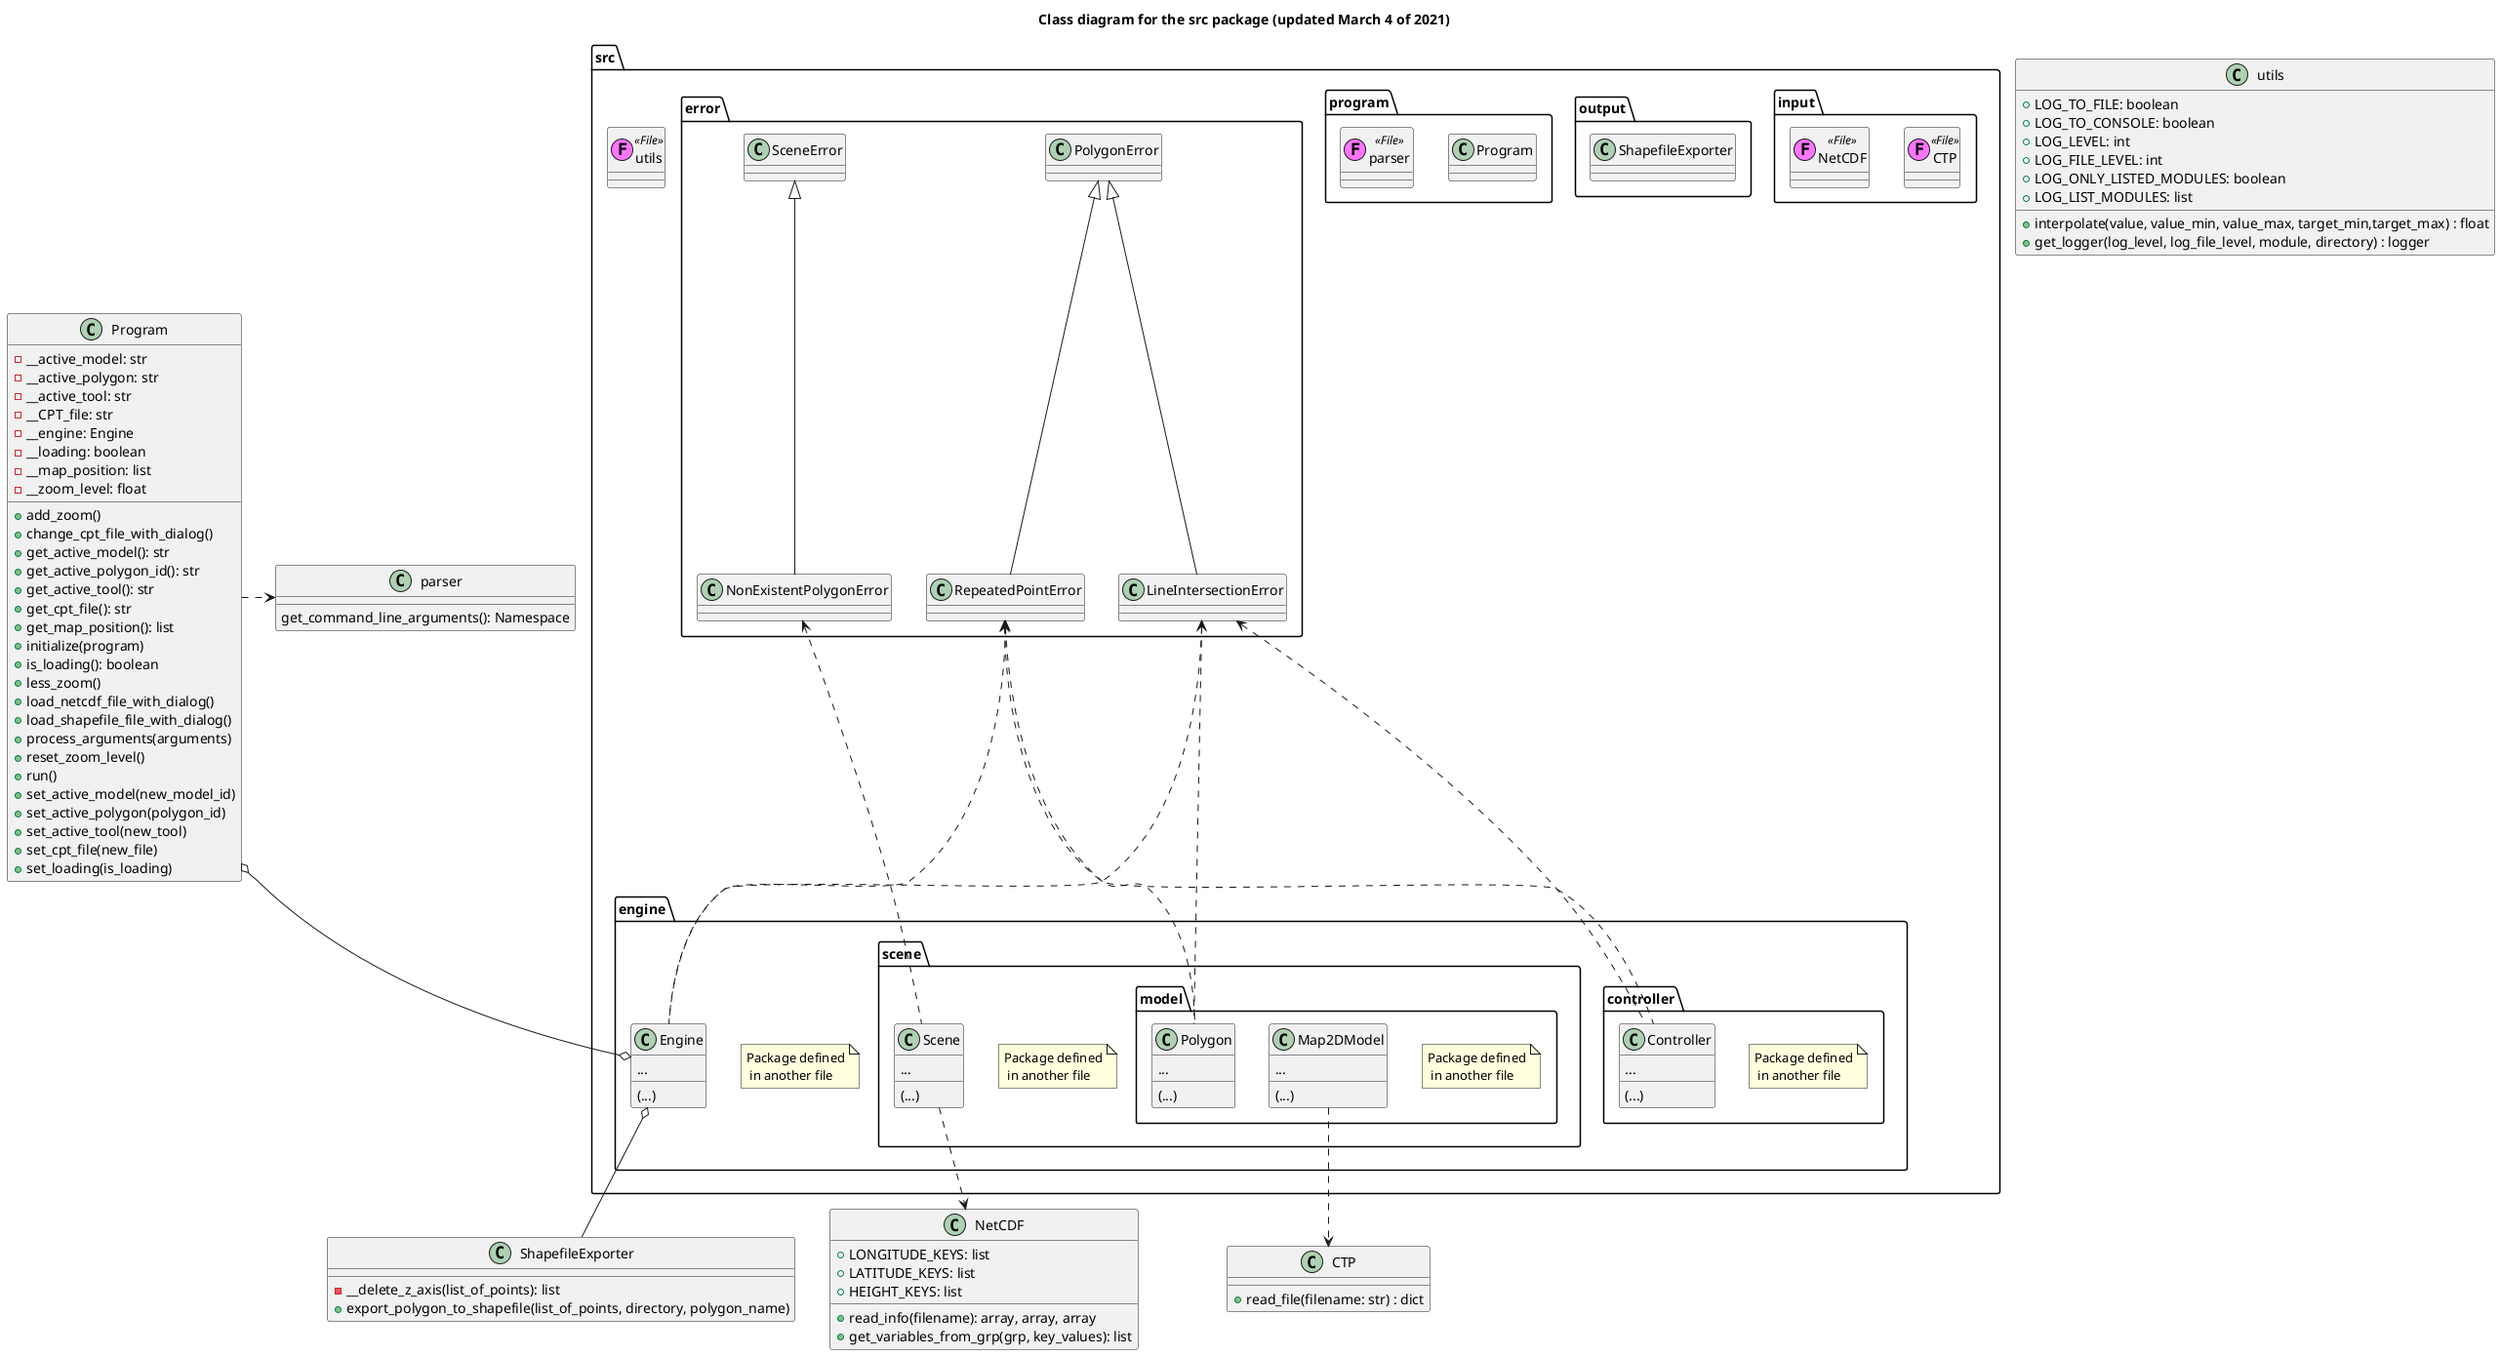 @startuml
'https://plantuml.com/class-diagram

title Class diagram for the src package (updated March 4 of 2021)

!$file = "(F,#ff75ff) File"

package src {

    class utils <<$file>>

    package input {
        class CTP <<$file>>
        class NetCDF <<$file>>
    }

    package output {
        class ShapefileExporter
    }

    package program {

        class Program
        class parser <<$file>>
    }

    package error {
        class PolygonError
        class RepeatedPointError
        class LineIntersectionError
        class NonExistentPolygonError
        class SceneError
    }

    package engine {
        note "Package defined\n in another file" as n

        class Engine {
            ...
            (...)
        }

        package controller {
            note "Package defined\n in another file" as n8
            class Controller {
                ...
                (...)
            }
        }

        package scene {
            note "Package defined\n in another file" as n6

            class Scene {
                ...
                (...)
            }

            package model {
                note "Package defined\n in another file" as n7

                class Map2DModel {
                    ...
                    (...)
                }

                class Polygon {
                    ...
                    (...)
                }

            }
        }

    }
}

class CTP {
    + read_file(filename: str) : dict
}

class ShapefileExporter {
    - __delete_z_axis(list_of_points): list
    + export_polygon_to_shapefile(list_of_points, directory, polygon_name)
}

class NetCDF {
    + LONGITUDE_KEYS: list
    + LATITUDE_KEYS: list
    + HEIGHT_KEYS: list

    + read_info(filename): array, array, array
    + get_variables_from_grp(grp, key_values): list
}

class utils {
    + LOG_TO_FILE: boolean
    + LOG_TO_CONSOLE: boolean
    + LOG_LEVEL: int
    + LOG_FILE_LEVEL: int
    + LOG_ONLY_LISTED_MODULES: boolean
    + LOG_LIST_MODULES: list

    + interpolate(value, value_min, value_max, target_min,target_max) : float
    + get_logger(log_level, log_file_level, module, directory) : logger
}

class Program {
    - __active_model: str
    - __active_polygon: str
    - __active_tool: str
    - __CPT_file: str
    - __engine: Engine
    - __loading: boolean
    - __map_position: list
    - __zoom_level: float

    + add_zoom()
    + change_cpt_file_with_dialog()
    + get_active_model(): str
    + get_active_polygon_id(): str
    + get_active_tool(): str
    + get_cpt_file(): str
    + get_map_position(): list
    + initialize(program)
    + is_loading(): boolean
    + less_zoom()
    + load_netcdf_file_with_dialog()
    + load_shapefile_file_with_dialog()
    + process_arguments(arguments)
    + reset_zoom_level()
    + run()
    + set_active_model(new_model_id)
    + set_active_polygon(polygon_id)
    + set_active_tool(new_tool)
    + set_cpt_file(new_file)
    + set_loading(is_loading)
}

class parser {
    get_command_line_arguments(): Namespace
}

Program o--o Engine

Program .> parser

Engine -u.> LineIntersectionError
Engine -u.> RepeatedPointError

Controller -u.> LineIntersectionError
Controller -u.> RepeatedPointError

Polygon -u.> LineIntersectionError
Polygon -u.> RepeatedPointError


PolygonError <|-- RepeatedPointError
PolygonError <|-- LineIntersectionError

SceneError <|-- NonExistentPolygonError

Scene -u.> NonExistentPolygonError
Engine o-- ShapefileExporter

Scene -d.> NetCDF
Map2DModel -d.> CTP

@enduml